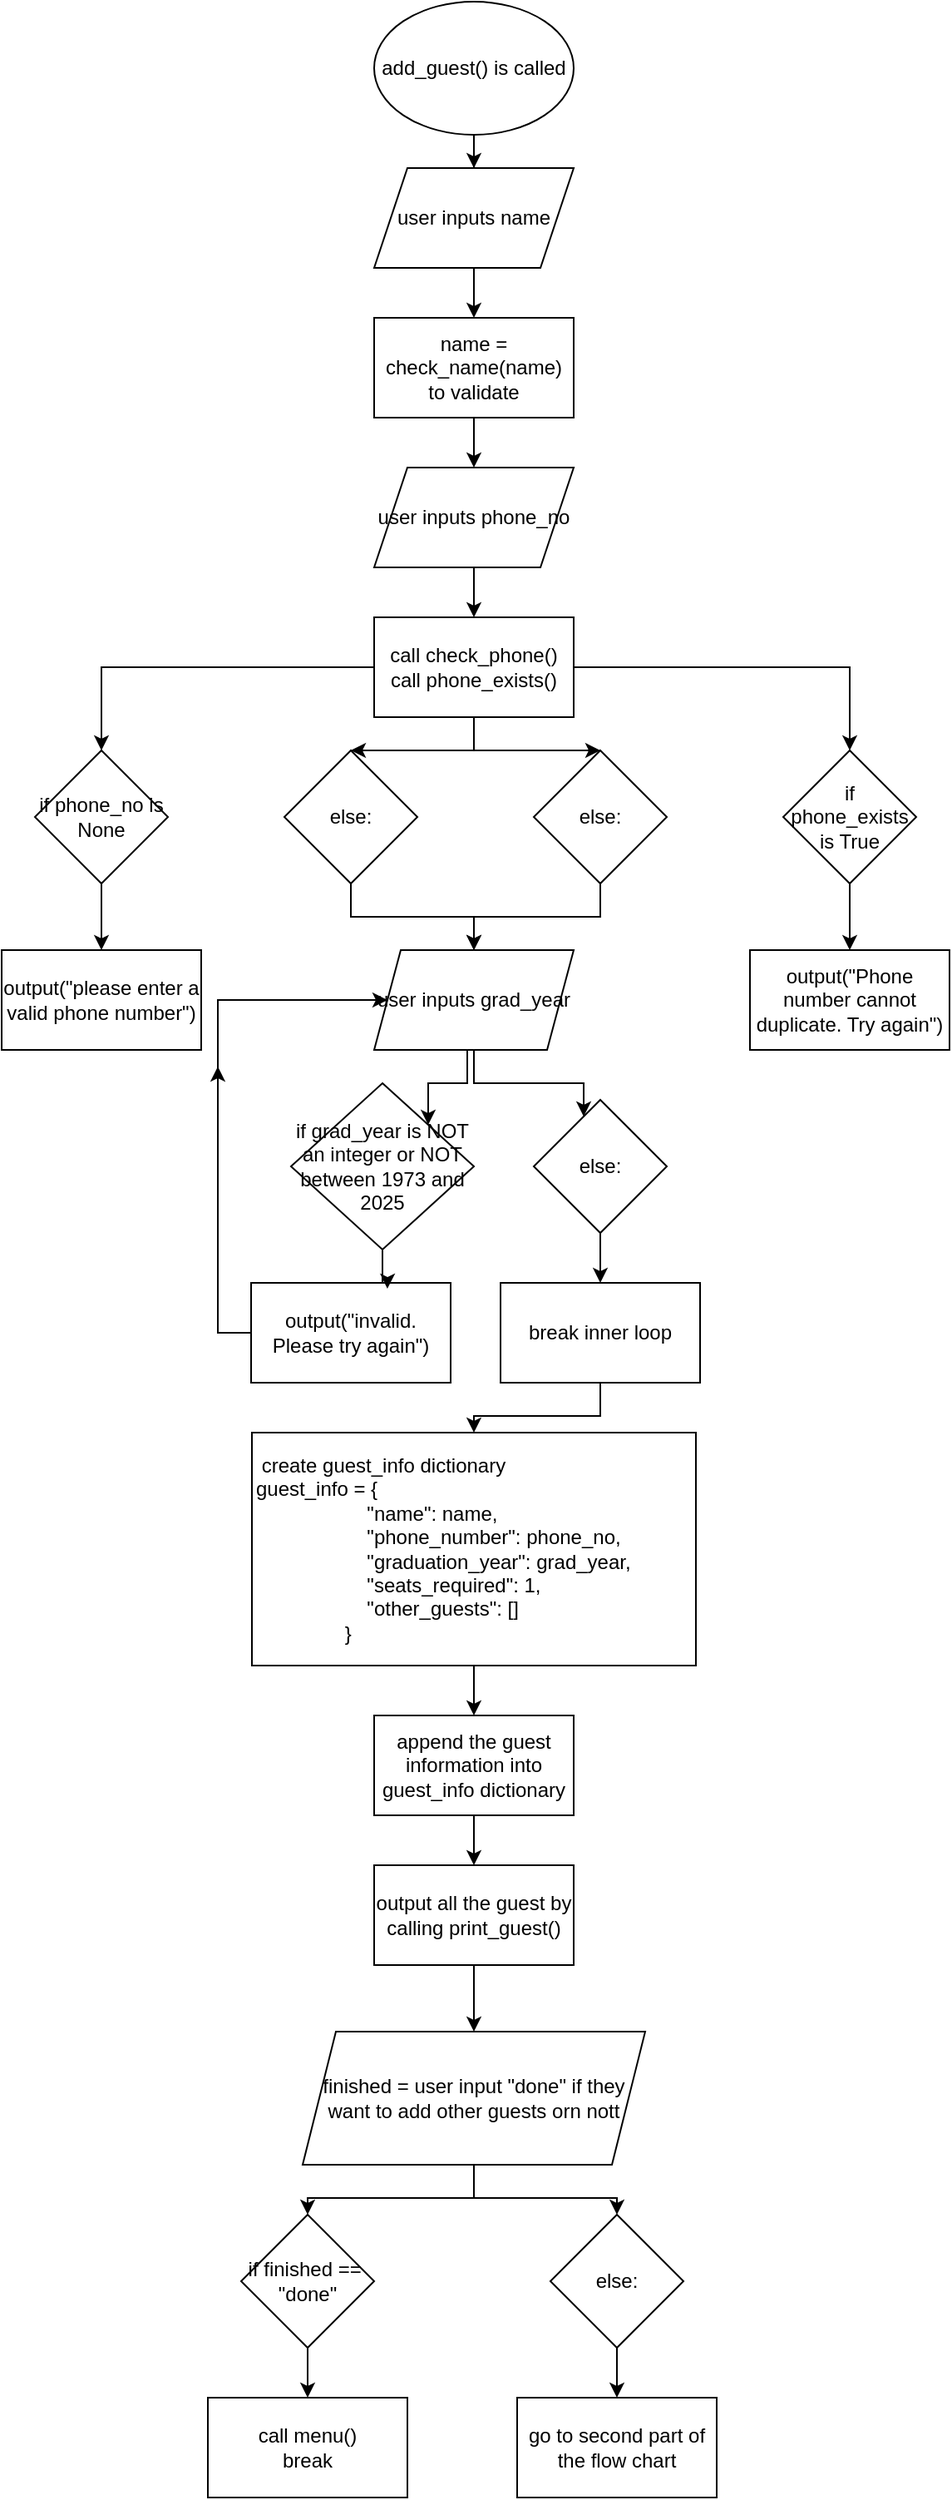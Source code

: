 <mxfile version="27.0.6">
  <diagram name="第 1 页" id="mZ4dbqP6a9_s6yOYYXr8">
    <mxGraphModel dx="946" dy="597" grid="1" gridSize="10" guides="1" tooltips="1" connect="1" arrows="1" fold="1" page="1" pageScale="1" pageWidth="827" pageHeight="1169" math="0" shadow="0">
      <root>
        <mxCell id="0" />
        <mxCell id="1" parent="0" />
        <mxCell id="qVkmd1OsK_N9cNhlPY4Y-15" style="edgeStyle=orthogonalEdgeStyle;rounded=0;orthogonalLoop=1;jettySize=auto;html=1;" edge="1" parent="1" source="qVkmd1OsK_N9cNhlPY4Y-1" target="qVkmd1OsK_N9cNhlPY4Y-3">
          <mxGeometry relative="1" as="geometry" />
        </mxCell>
        <mxCell id="qVkmd1OsK_N9cNhlPY4Y-1" value="add_guest() is called" style="ellipse;whiteSpace=wrap;html=1;" vertex="1" parent="1">
          <mxGeometry x="354" y="160" width="120" height="80" as="geometry" />
        </mxCell>
        <mxCell id="qVkmd1OsK_N9cNhlPY4Y-16" style="edgeStyle=orthogonalEdgeStyle;rounded=0;orthogonalLoop=1;jettySize=auto;html=1;" edge="1" parent="1" source="qVkmd1OsK_N9cNhlPY4Y-3" target="qVkmd1OsK_N9cNhlPY4Y-4">
          <mxGeometry relative="1" as="geometry" />
        </mxCell>
        <mxCell id="qVkmd1OsK_N9cNhlPY4Y-3" value="user inputs name" style="shape=parallelogram;perimeter=parallelogramPerimeter;whiteSpace=wrap;html=1;fixedSize=1;" vertex="1" parent="1">
          <mxGeometry x="354" y="260" width="120" height="60" as="geometry" />
        </mxCell>
        <mxCell id="qVkmd1OsK_N9cNhlPY4Y-17" style="edgeStyle=orthogonalEdgeStyle;rounded=0;orthogonalLoop=1;jettySize=auto;html=1;" edge="1" parent="1" source="qVkmd1OsK_N9cNhlPY4Y-4" target="qVkmd1OsK_N9cNhlPY4Y-5">
          <mxGeometry relative="1" as="geometry" />
        </mxCell>
        <mxCell id="qVkmd1OsK_N9cNhlPY4Y-4" value="name = check_name(name) to validate" style="rounded=0;whiteSpace=wrap;html=1;" vertex="1" parent="1">
          <mxGeometry x="354" y="350" width="120" height="60" as="geometry" />
        </mxCell>
        <mxCell id="qVkmd1OsK_N9cNhlPY4Y-18" style="edgeStyle=orthogonalEdgeStyle;rounded=0;orthogonalLoop=1;jettySize=auto;html=1;" edge="1" parent="1" source="qVkmd1OsK_N9cNhlPY4Y-5" target="qVkmd1OsK_N9cNhlPY4Y-6">
          <mxGeometry relative="1" as="geometry" />
        </mxCell>
        <mxCell id="qVkmd1OsK_N9cNhlPY4Y-5" value="user inputs phone_no" style="shape=parallelogram;perimeter=parallelogramPerimeter;whiteSpace=wrap;html=1;fixedSize=1;" vertex="1" parent="1">
          <mxGeometry x="354" y="440" width="120" height="60" as="geometry" />
        </mxCell>
        <mxCell id="qVkmd1OsK_N9cNhlPY4Y-22" style="edgeStyle=orthogonalEdgeStyle;rounded=0;orthogonalLoop=1;jettySize=auto;html=1;" edge="1" parent="1" source="qVkmd1OsK_N9cNhlPY4Y-6" target="qVkmd1OsK_N9cNhlPY4Y-7">
          <mxGeometry relative="1" as="geometry" />
        </mxCell>
        <mxCell id="qVkmd1OsK_N9cNhlPY4Y-23" style="edgeStyle=orthogonalEdgeStyle;rounded=0;orthogonalLoop=1;jettySize=auto;html=1;" edge="1" parent="1" source="qVkmd1OsK_N9cNhlPY4Y-6" target="qVkmd1OsK_N9cNhlPY4Y-8">
          <mxGeometry relative="1" as="geometry" />
        </mxCell>
        <mxCell id="qVkmd1OsK_N9cNhlPY4Y-24" style="edgeStyle=orthogonalEdgeStyle;rounded=0;orthogonalLoop=1;jettySize=auto;html=1;entryX=0.5;entryY=0;entryDx=0;entryDy=0;" edge="1" parent="1" source="qVkmd1OsK_N9cNhlPY4Y-6" target="qVkmd1OsK_N9cNhlPY4Y-12">
          <mxGeometry relative="1" as="geometry" />
        </mxCell>
        <mxCell id="qVkmd1OsK_N9cNhlPY4Y-25" style="edgeStyle=orthogonalEdgeStyle;rounded=0;orthogonalLoop=1;jettySize=auto;html=1;entryX=0.5;entryY=0;entryDx=0;entryDy=0;" edge="1" parent="1" source="qVkmd1OsK_N9cNhlPY4Y-6" target="qVkmd1OsK_N9cNhlPY4Y-13">
          <mxGeometry relative="1" as="geometry" />
        </mxCell>
        <mxCell id="qVkmd1OsK_N9cNhlPY4Y-6" value="call check_phone()&lt;div&gt;call phone_exists()&lt;/div&gt;" style="rounded=0;whiteSpace=wrap;html=1;" vertex="1" parent="1">
          <mxGeometry x="354" y="530" width="120" height="60" as="geometry" />
        </mxCell>
        <mxCell id="qVkmd1OsK_N9cNhlPY4Y-26" style="edgeStyle=orthogonalEdgeStyle;rounded=0;orthogonalLoop=1;jettySize=auto;html=1;" edge="1" parent="1" source="qVkmd1OsK_N9cNhlPY4Y-7" target="qVkmd1OsK_N9cNhlPY4Y-10">
          <mxGeometry relative="1" as="geometry" />
        </mxCell>
        <mxCell id="qVkmd1OsK_N9cNhlPY4Y-7" value="if phone_no is None" style="rhombus;whiteSpace=wrap;html=1;" vertex="1" parent="1">
          <mxGeometry x="150" y="610" width="80" height="80" as="geometry" />
        </mxCell>
        <mxCell id="qVkmd1OsK_N9cNhlPY4Y-46" style="edgeStyle=orthogonalEdgeStyle;rounded=0;orthogonalLoop=1;jettySize=auto;html=1;" edge="1" parent="1" source="qVkmd1OsK_N9cNhlPY4Y-8" target="qVkmd1OsK_N9cNhlPY4Y-11">
          <mxGeometry relative="1" as="geometry" />
        </mxCell>
        <mxCell id="qVkmd1OsK_N9cNhlPY4Y-8" value="if phone_exists is True" style="rhombus;whiteSpace=wrap;html=1;" vertex="1" parent="1">
          <mxGeometry x="600" y="610" width="80" height="80" as="geometry" />
        </mxCell>
        <mxCell id="qVkmd1OsK_N9cNhlPY4Y-10" value="output(&quot;please enter a valid phone number&quot;)" style="rounded=0;whiteSpace=wrap;html=1;" vertex="1" parent="1">
          <mxGeometry x="130" y="730" width="120" height="60" as="geometry" />
        </mxCell>
        <mxCell id="qVkmd1OsK_N9cNhlPY4Y-11" value="output(&quot;Phone number cannot duplicate. Try again&quot;)" style="rounded=0;whiteSpace=wrap;html=1;" vertex="1" parent="1">
          <mxGeometry x="580" y="730" width="120" height="60" as="geometry" />
        </mxCell>
        <mxCell id="qVkmd1OsK_N9cNhlPY4Y-27" style="edgeStyle=orthogonalEdgeStyle;rounded=0;orthogonalLoop=1;jettySize=auto;html=1;" edge="1" parent="1" source="qVkmd1OsK_N9cNhlPY4Y-12" target="qVkmd1OsK_N9cNhlPY4Y-14">
          <mxGeometry relative="1" as="geometry" />
        </mxCell>
        <mxCell id="qVkmd1OsK_N9cNhlPY4Y-12" value="else:" style="rhombus;whiteSpace=wrap;html=1;" vertex="1" parent="1">
          <mxGeometry x="300" y="610" width="80" height="80" as="geometry" />
        </mxCell>
        <mxCell id="qVkmd1OsK_N9cNhlPY4Y-28" style="edgeStyle=orthogonalEdgeStyle;rounded=0;orthogonalLoop=1;jettySize=auto;html=1;entryX=0.5;entryY=0;entryDx=0;entryDy=0;" edge="1" parent="1" source="qVkmd1OsK_N9cNhlPY4Y-13" target="qVkmd1OsK_N9cNhlPY4Y-14">
          <mxGeometry relative="1" as="geometry" />
        </mxCell>
        <mxCell id="qVkmd1OsK_N9cNhlPY4Y-13" value="else:" style="rhombus;whiteSpace=wrap;html=1;" vertex="1" parent="1">
          <mxGeometry x="450" y="610" width="80" height="80" as="geometry" />
        </mxCell>
        <mxCell id="qVkmd1OsK_N9cNhlPY4Y-36" style="edgeStyle=orthogonalEdgeStyle;rounded=0;orthogonalLoop=1;jettySize=auto;html=1;exitX=0;exitY=0.5;exitDx=0;exitDy=0;entryX=0;entryY=0.5;entryDx=0;entryDy=0;" edge="1" parent="1" target="qVkmd1OsK_N9cNhlPY4Y-14">
          <mxGeometry relative="1" as="geometry">
            <mxPoint x="260" y="880" as="sourcePoint" />
            <Array as="points">
              <mxPoint x="260" y="760" />
            </Array>
          </mxGeometry>
        </mxCell>
        <mxCell id="qVkmd1OsK_N9cNhlPY4Y-39" style="edgeStyle=orthogonalEdgeStyle;rounded=0;orthogonalLoop=1;jettySize=auto;html=1;entryX=1;entryY=0;entryDx=0;entryDy=0;" edge="1" parent="1" source="qVkmd1OsK_N9cNhlPY4Y-14" target="qVkmd1OsK_N9cNhlPY4Y-31">
          <mxGeometry relative="1" as="geometry">
            <Array as="points">
              <mxPoint x="410" y="810" />
              <mxPoint x="387" y="810" />
            </Array>
          </mxGeometry>
        </mxCell>
        <mxCell id="qVkmd1OsK_N9cNhlPY4Y-40" style="edgeStyle=orthogonalEdgeStyle;rounded=0;orthogonalLoop=1;jettySize=auto;html=1;exitX=0.5;exitY=1;exitDx=0;exitDy=0;" edge="1" parent="1" source="qVkmd1OsK_N9cNhlPY4Y-14" target="qVkmd1OsK_N9cNhlPY4Y-33">
          <mxGeometry relative="1" as="geometry">
            <Array as="points">
              <mxPoint x="414" y="810" />
              <mxPoint x="480" y="810" />
            </Array>
          </mxGeometry>
        </mxCell>
        <mxCell id="qVkmd1OsK_N9cNhlPY4Y-14" value="user inputs grad_year" style="shape=parallelogram;perimeter=parallelogramPerimeter;whiteSpace=wrap;html=1;fixedSize=1;size=16;" vertex="1" parent="1">
          <mxGeometry x="354" y="730" width="120" height="60" as="geometry" />
        </mxCell>
        <mxCell id="qVkmd1OsK_N9cNhlPY4Y-31" value="if grad_year is NOT an integer or NOT between 1973 and 2025" style="rhombus;whiteSpace=wrap;html=1;" vertex="1" parent="1">
          <mxGeometry x="304" y="810" width="110" height="100" as="geometry" />
        </mxCell>
        <mxCell id="qVkmd1OsK_N9cNhlPY4Y-45" style="edgeStyle=orthogonalEdgeStyle;rounded=0;orthogonalLoop=1;jettySize=auto;html=1;" edge="1" parent="1" source="qVkmd1OsK_N9cNhlPY4Y-33" target="qVkmd1OsK_N9cNhlPY4Y-38">
          <mxGeometry relative="1" as="geometry" />
        </mxCell>
        <mxCell id="qVkmd1OsK_N9cNhlPY4Y-33" value="else:" style="rhombus;whiteSpace=wrap;html=1;" vertex="1" parent="1">
          <mxGeometry x="450" y="820" width="80" height="80" as="geometry" />
        </mxCell>
        <mxCell id="qVkmd1OsK_N9cNhlPY4Y-35" style="edgeStyle=orthogonalEdgeStyle;rounded=0;orthogonalLoop=1;jettySize=auto;html=1;" edge="1" parent="1" source="qVkmd1OsK_N9cNhlPY4Y-34">
          <mxGeometry relative="1" as="geometry">
            <mxPoint x="260" y="800" as="targetPoint" />
          </mxGeometry>
        </mxCell>
        <mxCell id="qVkmd1OsK_N9cNhlPY4Y-34" value="output(&quot;invalid. Please try again&quot;)" style="rounded=0;whiteSpace=wrap;html=1;" vertex="1" parent="1">
          <mxGeometry x="280" y="930" width="120" height="60" as="geometry" />
        </mxCell>
        <mxCell id="qVkmd1OsK_N9cNhlPY4Y-48" style="edgeStyle=orthogonalEdgeStyle;rounded=0;orthogonalLoop=1;jettySize=auto;html=1;entryX=0.5;entryY=0;entryDx=0;entryDy=0;" edge="1" parent="1" source="qVkmd1OsK_N9cNhlPY4Y-38" target="qVkmd1OsK_N9cNhlPY4Y-47">
          <mxGeometry relative="1" as="geometry" />
        </mxCell>
        <mxCell id="qVkmd1OsK_N9cNhlPY4Y-38" value="break inner loop" style="rounded=0;whiteSpace=wrap;html=1;" vertex="1" parent="1">
          <mxGeometry x="430" y="930" width="120" height="60" as="geometry" />
        </mxCell>
        <mxCell id="qVkmd1OsK_N9cNhlPY4Y-44" style="edgeStyle=orthogonalEdgeStyle;rounded=0;orthogonalLoop=1;jettySize=auto;html=1;entryX=0.683;entryY=0.058;entryDx=0;entryDy=0;entryPerimeter=0;" edge="1" parent="1" source="qVkmd1OsK_N9cNhlPY4Y-31" target="qVkmd1OsK_N9cNhlPY4Y-34">
          <mxGeometry relative="1" as="geometry" />
        </mxCell>
        <mxCell id="qVkmd1OsK_N9cNhlPY4Y-50" style="edgeStyle=orthogonalEdgeStyle;rounded=0;orthogonalLoop=1;jettySize=auto;html=1;" edge="1" parent="1" source="qVkmd1OsK_N9cNhlPY4Y-47" target="qVkmd1OsK_N9cNhlPY4Y-49">
          <mxGeometry relative="1" as="geometry" />
        </mxCell>
        <mxCell id="qVkmd1OsK_N9cNhlPY4Y-47" value="&lt;div&gt;&amp;nbsp;create guest_info dictionary&amp;nbsp; &amp;nbsp; &amp;nbsp;&lt;/div&gt;&lt;div&gt;guest_info = {&lt;/div&gt;&lt;div&gt;&amp;nbsp; &amp;nbsp; &amp;nbsp; &amp;nbsp; &amp;nbsp; &amp;nbsp; &amp;nbsp; &amp;nbsp; &amp;nbsp; &amp;nbsp; &quot;name&quot;: name,&lt;/div&gt;&lt;div&gt;&amp;nbsp; &amp;nbsp; &amp;nbsp; &amp;nbsp; &amp;nbsp; &amp;nbsp; &amp;nbsp; &amp;nbsp; &amp;nbsp; &amp;nbsp; &quot;phone_number&quot;: phone_no,&lt;/div&gt;&lt;div&gt;&amp;nbsp; &amp;nbsp; &amp;nbsp; &amp;nbsp; &amp;nbsp; &amp;nbsp; &amp;nbsp; &amp;nbsp; &amp;nbsp; &amp;nbsp; &quot;graduation_year&quot;: grad_year,&lt;/div&gt;&lt;div&gt;&amp;nbsp; &amp;nbsp; &amp;nbsp; &amp;nbsp; &amp;nbsp; &amp;nbsp; &amp;nbsp; &amp;nbsp; &amp;nbsp; &amp;nbsp; &quot;seats_required&quot;: 1,&amp;nbsp;&amp;nbsp;&lt;/div&gt;&lt;div&gt;&amp;nbsp; &amp;nbsp; &amp;nbsp; &amp;nbsp; &amp;nbsp; &amp;nbsp; &amp;nbsp; &amp;nbsp; &amp;nbsp; &amp;nbsp; &quot;other_guests&quot;: []&lt;/div&gt;&lt;div&gt;&amp;nbsp; &amp;nbsp; &amp;nbsp; &amp;nbsp; &amp;nbsp; &amp;nbsp; &amp;nbsp; &amp;nbsp; }&lt;/div&gt;" style="rounded=0;whiteSpace=wrap;html=1;align=left;" vertex="1" parent="1">
          <mxGeometry x="280.5" y="1020" width="267" height="140" as="geometry" />
        </mxCell>
        <mxCell id="qVkmd1OsK_N9cNhlPY4Y-60" style="edgeStyle=orthogonalEdgeStyle;rounded=0;orthogonalLoop=1;jettySize=auto;html=1;" edge="1" parent="1" source="qVkmd1OsK_N9cNhlPY4Y-49" target="qVkmd1OsK_N9cNhlPY4Y-51">
          <mxGeometry relative="1" as="geometry" />
        </mxCell>
        <mxCell id="qVkmd1OsK_N9cNhlPY4Y-49" value="append the guest information into guest_info dictionary" style="rounded=0;whiteSpace=wrap;html=1;" vertex="1" parent="1">
          <mxGeometry x="354" y="1190" width="120" height="60" as="geometry" />
        </mxCell>
        <mxCell id="qVkmd1OsK_N9cNhlPY4Y-61" style="edgeStyle=orthogonalEdgeStyle;rounded=0;orthogonalLoop=1;jettySize=auto;html=1;" edge="1" parent="1" source="qVkmd1OsK_N9cNhlPY4Y-51" target="qVkmd1OsK_N9cNhlPY4Y-52">
          <mxGeometry relative="1" as="geometry" />
        </mxCell>
        <mxCell id="qVkmd1OsK_N9cNhlPY4Y-51" value="output all the guest by calling print_guest()" style="rounded=0;whiteSpace=wrap;html=1;" vertex="1" parent="1">
          <mxGeometry x="354" y="1280" width="120" height="60" as="geometry" />
        </mxCell>
        <mxCell id="qVkmd1OsK_N9cNhlPY4Y-63" style="edgeStyle=orthogonalEdgeStyle;rounded=0;orthogonalLoop=1;jettySize=auto;html=1;" edge="1" parent="1" source="qVkmd1OsK_N9cNhlPY4Y-52" target="qVkmd1OsK_N9cNhlPY4Y-53">
          <mxGeometry relative="1" as="geometry" />
        </mxCell>
        <mxCell id="qVkmd1OsK_N9cNhlPY4Y-64" style="edgeStyle=orthogonalEdgeStyle;rounded=0;orthogonalLoop=1;jettySize=auto;html=1;" edge="1" parent="1" source="qVkmd1OsK_N9cNhlPY4Y-52" target="qVkmd1OsK_N9cNhlPY4Y-54">
          <mxGeometry relative="1" as="geometry" />
        </mxCell>
        <mxCell id="qVkmd1OsK_N9cNhlPY4Y-52" value="finished = user input &quot;done&quot; if they want to add other guests orn nott" style="shape=parallelogram;perimeter=parallelogramPerimeter;whiteSpace=wrap;html=1;fixedSize=1;" vertex="1" parent="1">
          <mxGeometry x="311" y="1380" width="206" height="80" as="geometry" />
        </mxCell>
        <mxCell id="qVkmd1OsK_N9cNhlPY4Y-65" style="edgeStyle=orthogonalEdgeStyle;rounded=0;orthogonalLoop=1;jettySize=auto;html=1;" edge="1" parent="1" source="qVkmd1OsK_N9cNhlPY4Y-53" target="qVkmd1OsK_N9cNhlPY4Y-56">
          <mxGeometry relative="1" as="geometry" />
        </mxCell>
        <mxCell id="qVkmd1OsK_N9cNhlPY4Y-53" value="if finished ==&amp;nbsp; &quot;done&quot;" style="rhombus;whiteSpace=wrap;html=1;" vertex="1" parent="1">
          <mxGeometry x="274" y="1490" width="80" height="80" as="geometry" />
        </mxCell>
        <mxCell id="qVkmd1OsK_N9cNhlPY4Y-66" style="edgeStyle=orthogonalEdgeStyle;rounded=0;orthogonalLoop=1;jettySize=auto;html=1;" edge="1" parent="1" source="qVkmd1OsK_N9cNhlPY4Y-54" target="qVkmd1OsK_N9cNhlPY4Y-59">
          <mxGeometry relative="1" as="geometry" />
        </mxCell>
        <mxCell id="qVkmd1OsK_N9cNhlPY4Y-54" value="else:" style="rhombus;whiteSpace=wrap;html=1;" vertex="1" parent="1">
          <mxGeometry x="460" y="1490" width="80" height="80" as="geometry" />
        </mxCell>
        <mxCell id="qVkmd1OsK_N9cNhlPY4Y-56" value="call menu()&lt;div&gt;break&lt;/div&gt;" style="rounded=0;whiteSpace=wrap;html=1;" vertex="1" parent="1">
          <mxGeometry x="254" y="1600" width="120" height="60" as="geometry" />
        </mxCell>
        <mxCell id="qVkmd1OsK_N9cNhlPY4Y-59" value="go to second part of the flow chart" style="rounded=0;whiteSpace=wrap;html=1;" vertex="1" parent="1">
          <mxGeometry x="440" y="1600" width="120" height="60" as="geometry" />
        </mxCell>
      </root>
    </mxGraphModel>
  </diagram>
</mxfile>
